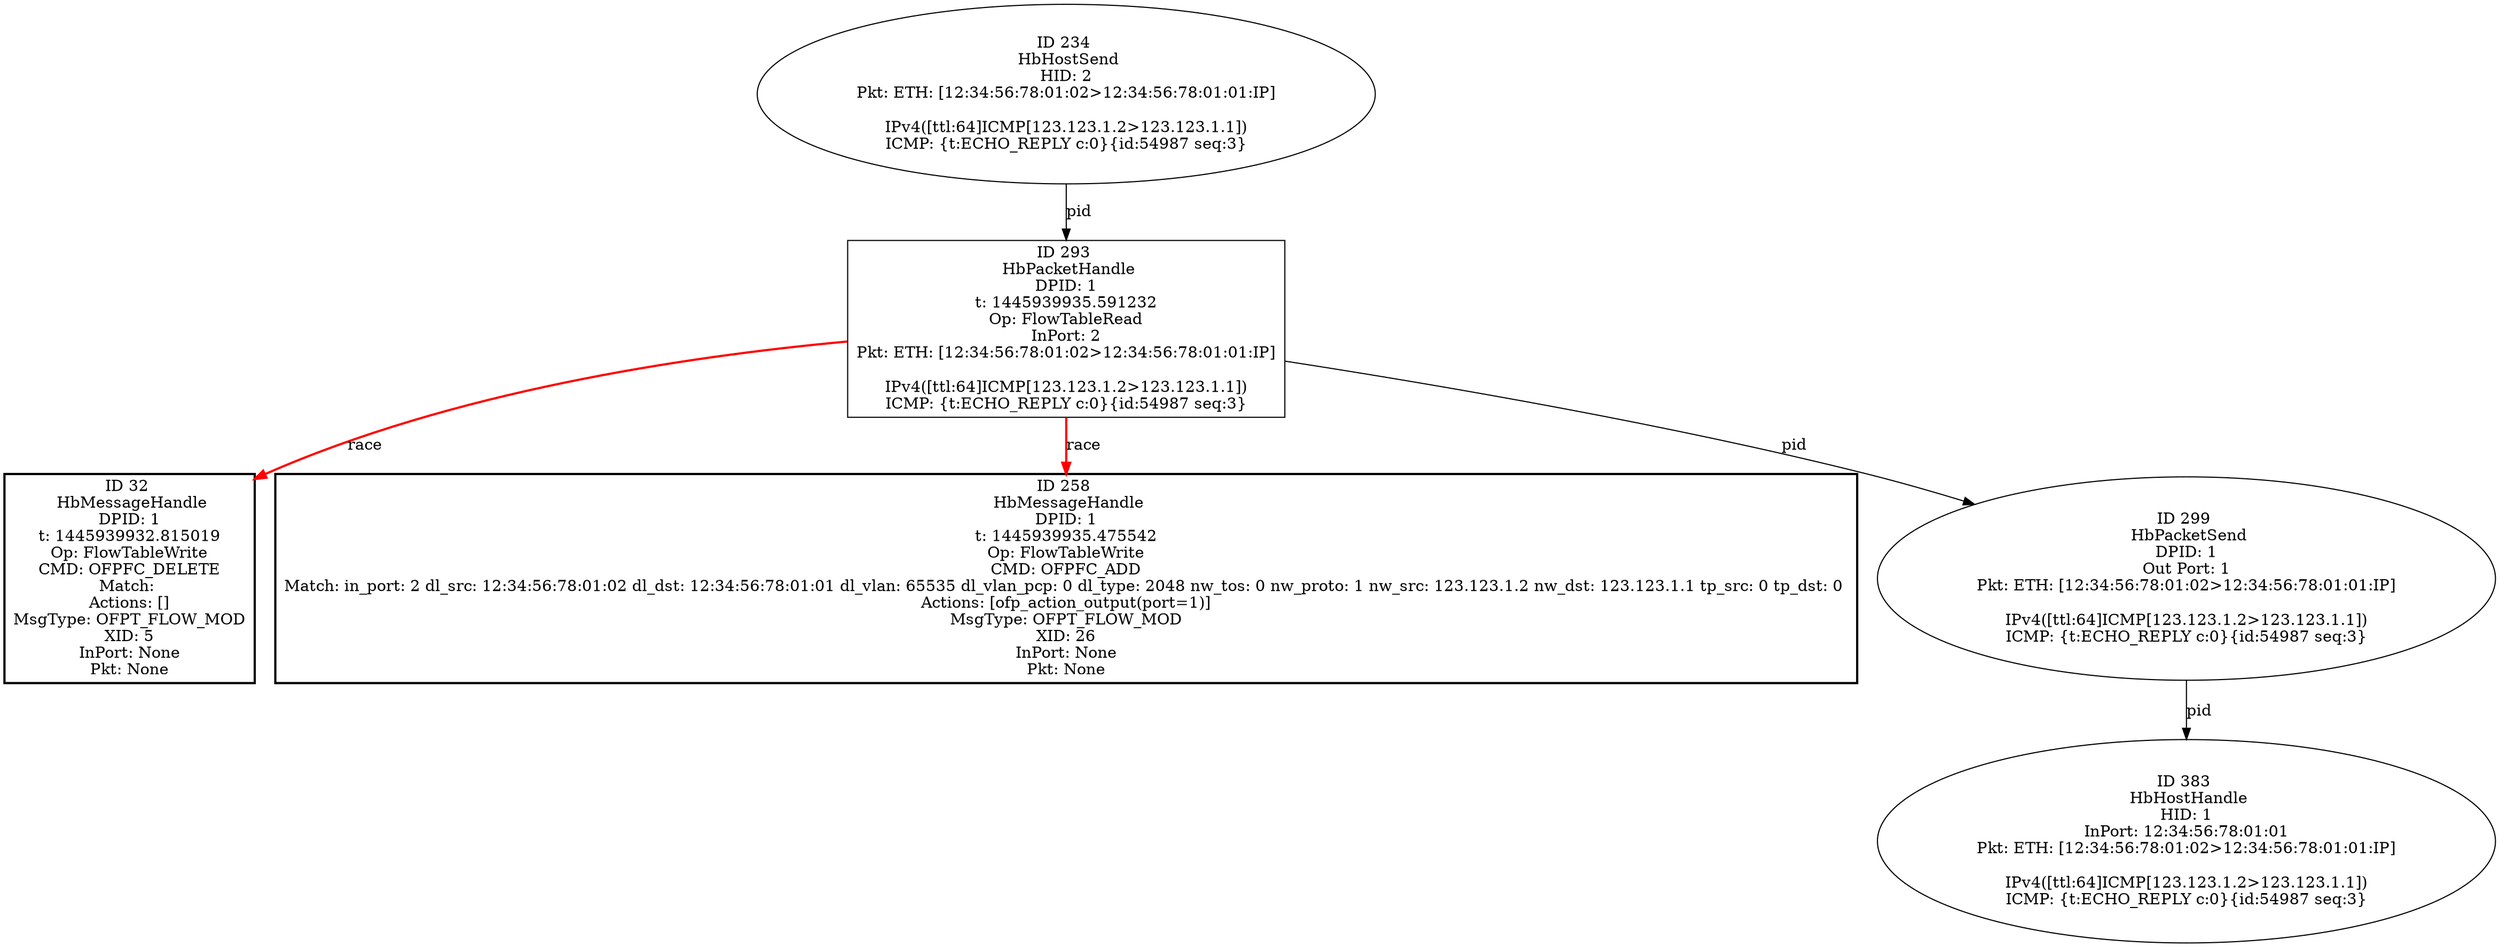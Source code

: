 strict digraph G {
32 [shape=box, style=bold, event=<hb_events.HbMessageHandle object at 0x1077850d0>, label="ID 32 
 HbMessageHandle
DPID: 1
t: 1445939932.815019
Op: FlowTableWrite
CMD: OFPFC_DELETE
Match: 
Actions: []
MsgType: OFPT_FLOW_MOD
XID: 5
InPort: None
Pkt: None"];
258 [shape=box, style=bold, event=<hb_events.HbMessageHandle object at 0x1077d7b50>, label="ID 258 
 HbMessageHandle
DPID: 1
t: 1445939935.475542
Op: FlowTableWrite
CMD: OFPFC_ADD
Match: in_port: 2 dl_src: 12:34:56:78:01:02 dl_dst: 12:34:56:78:01:01 dl_vlan: 65535 dl_vlan_pcp: 0 dl_type: 2048 nw_tos: 0 nw_proto: 1 nw_src: 123.123.1.2 nw_dst: 123.123.1.1 tp_src: 0 tp_dst: 0 
Actions: [ofp_action_output(port=1)]
MsgType: OFPT_FLOW_MOD
XID: 26
InPort: None
Pkt: None"];
293 [shape=box, event=<hb_events.HbPacketHandle object at 0x1077f2b90>, label="ID 293 
 HbPacketHandle
DPID: 1
t: 1445939935.591232
Op: FlowTableRead
InPort: 2
Pkt: ETH: [12:34:56:78:01:02>12:34:56:78:01:01:IP]

IPv4([ttl:64]ICMP[123.123.1.2>123.123.1.1])
ICMP: {t:ECHO_REPLY c:0}{id:54987 seq:3}"];
234 [shape=oval, event=<hb_events.HbHostSend object at 0x1077d9910>, label="ID 234 
 HbHostSend
HID: 2
Pkt: ETH: [12:34:56:78:01:02>12:34:56:78:01:01:IP]

IPv4([ttl:64]ICMP[123.123.1.2>123.123.1.1])
ICMP: {t:ECHO_REPLY c:0}{id:54987 seq:3}"];
299 [shape=oval, event=<hb_events.HbPacketSend object at 0x1077f2c10>, label="ID 299 
 HbPacketSend
DPID: 1
Out Port: 1
Pkt: ETH: [12:34:56:78:01:02>12:34:56:78:01:01:IP]

IPv4([ttl:64]ICMP[123.123.1.2>123.123.1.1])
ICMP: {t:ECHO_REPLY c:0}{id:54987 seq:3}"];
383 [shape=oval, event=<hb_events.HbHostHandle object at 0x10783cb50>, label="ID 383 
 HbHostHandle
HID: 1
InPort: 12:34:56:78:01:01
Pkt: ETH: [12:34:56:78:01:02>12:34:56:78:01:01:IP]

IPv4([ttl:64]ICMP[123.123.1.2>123.123.1.1])
ICMP: {t:ECHO_REPLY c:0}{id:54987 seq:3}"];
293 -> 32  [harmful=True, color=red, style=bold, rel=race, label=race];
293 -> 258  [harmful=True, color=red, style=bold, rel=race, label=race];
293 -> 299  [rel=pid, label=pid];
234 -> 293  [rel=pid, label=pid];
299 -> 383  [rel=pid, label=pid];
}
